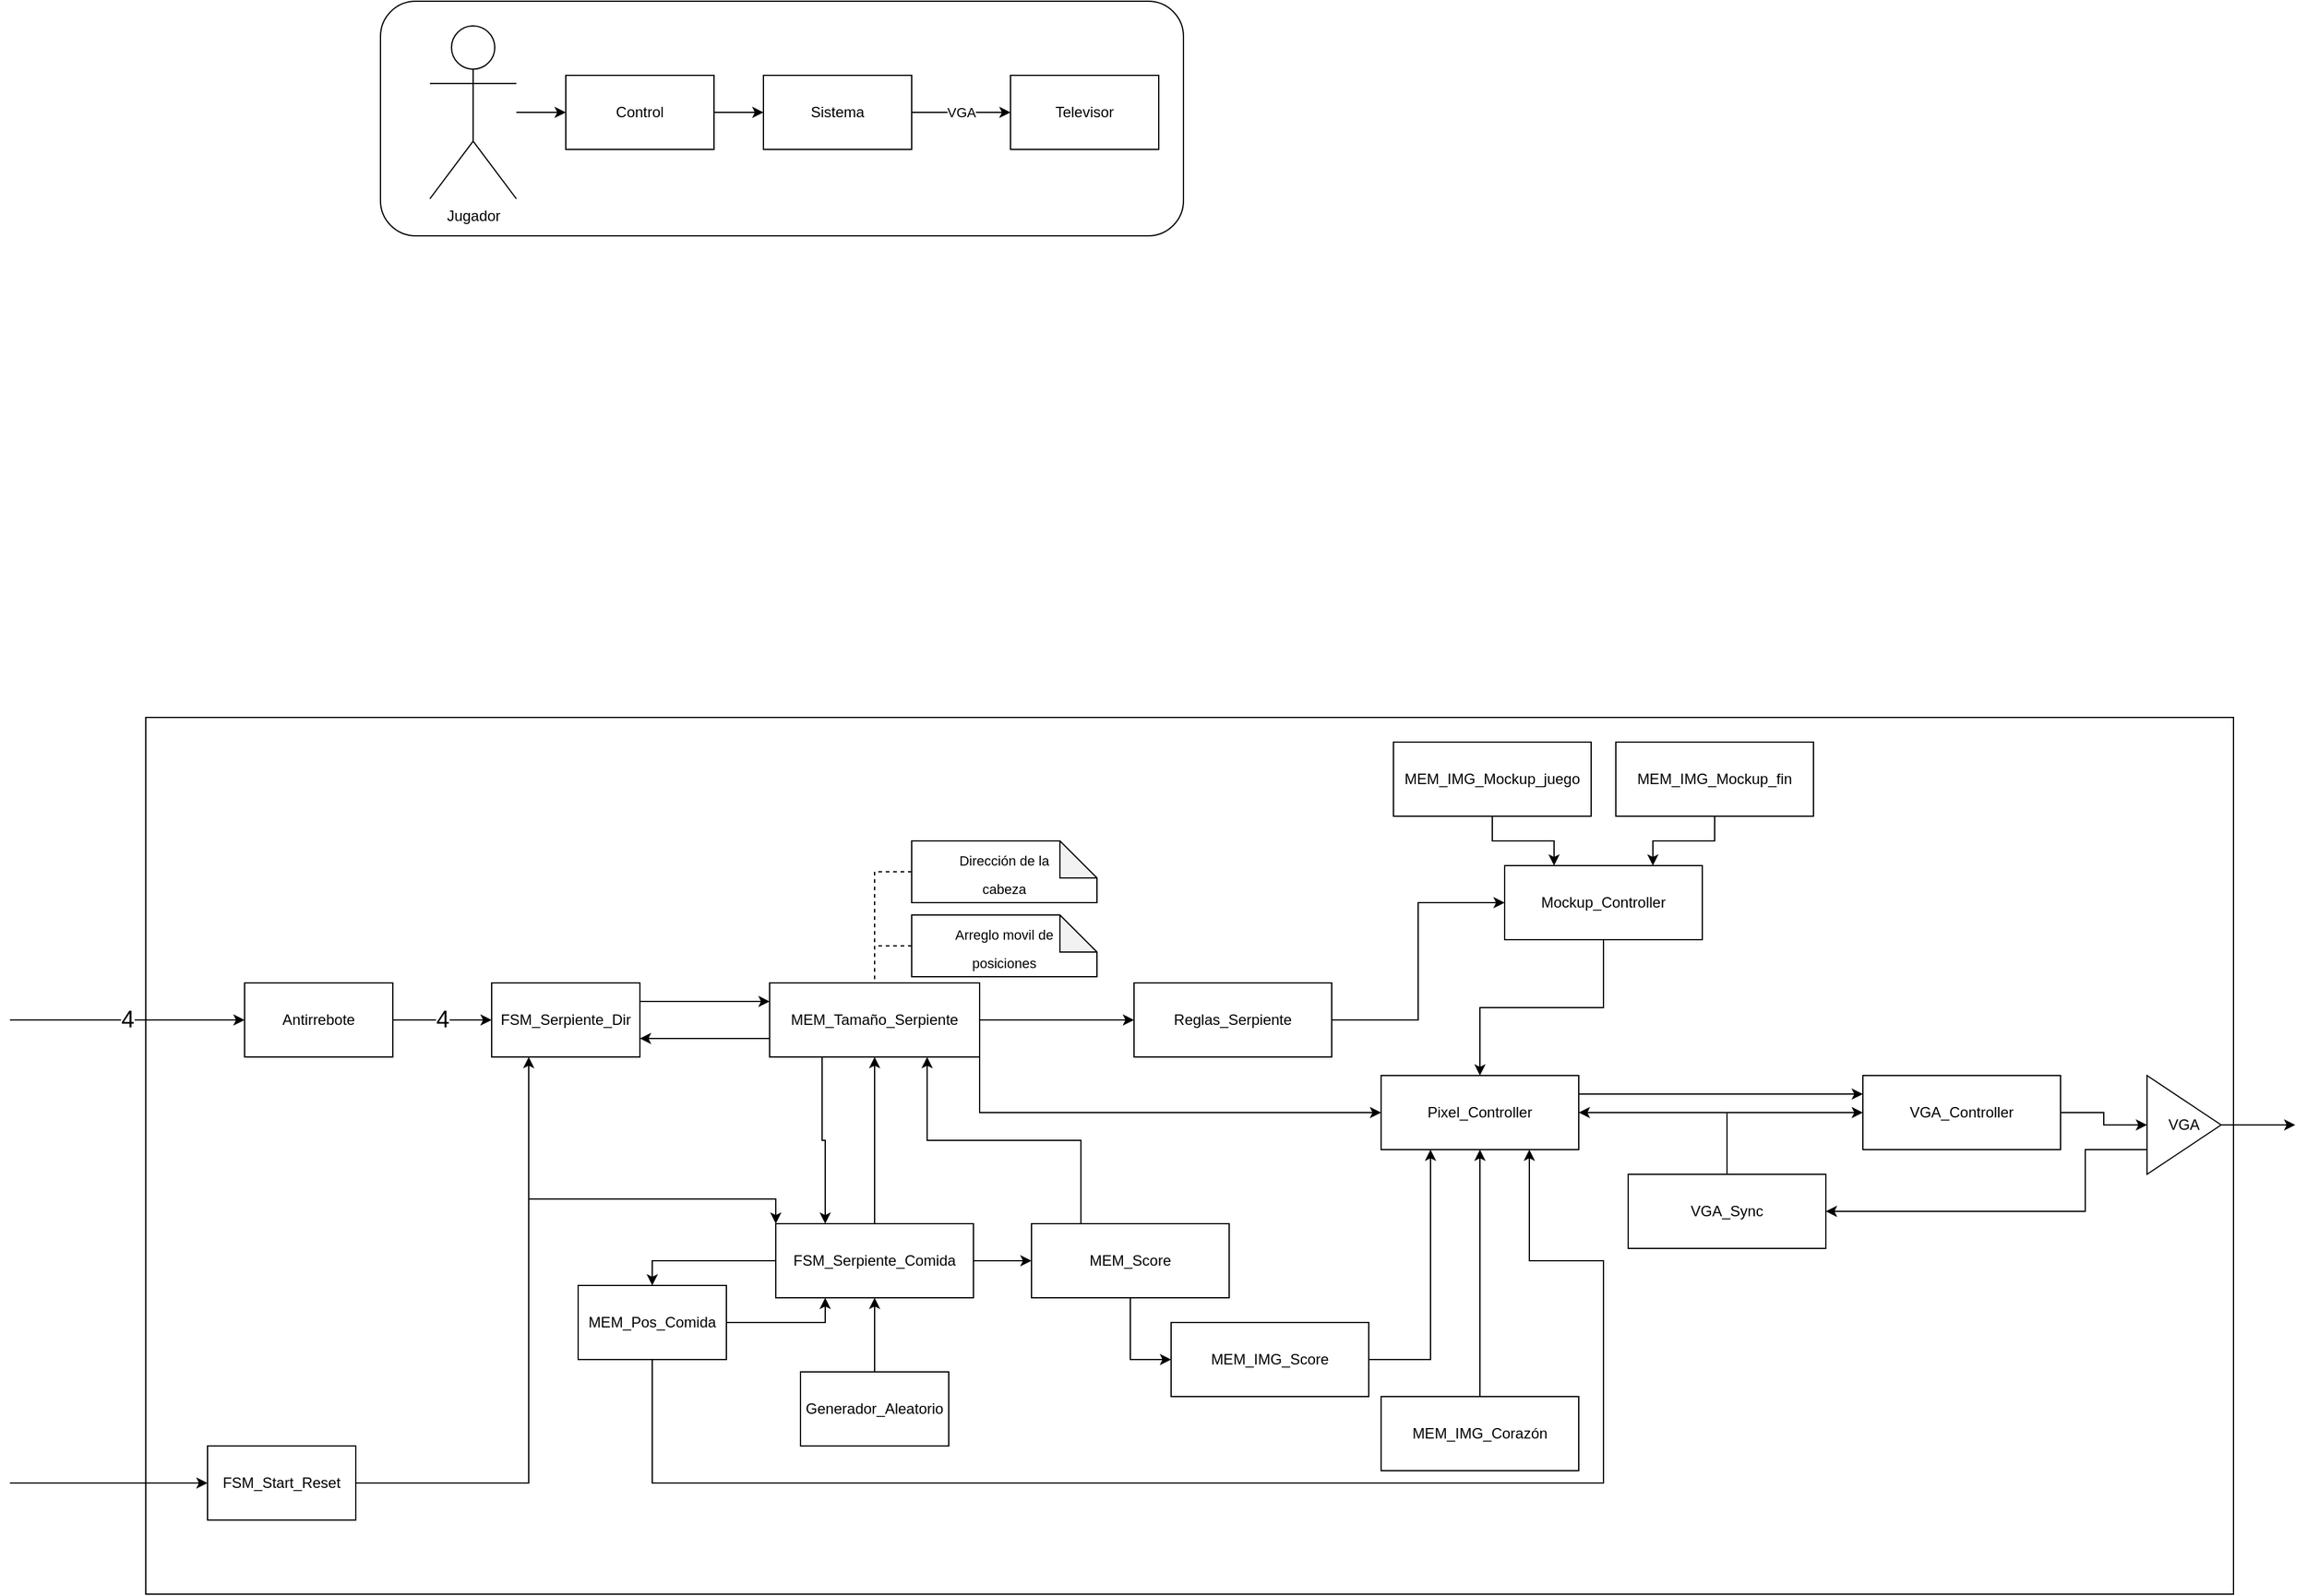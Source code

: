 <mxfile version="14.5.3" type="device"><diagram id="xiMZgCBk--rFiv_K1AvF" name="Page-1"><mxGraphModel dx="3290" dy="2538" grid="1" gridSize="10" guides="1" tooltips="1" connect="1" arrows="1" fold="1" page="1" pageScale="1" pageWidth="827" pageHeight="1169" math="0" shadow="0"><root><mxCell id="0"/><mxCell id="1" parent="0"/><mxCell id="QFl5zufX31KFc1rjCUSg-80" value="" style="rounded=0;whiteSpace=wrap;html=1;fontSize=19;" vertex="1" parent="1"><mxGeometry x="-50" y="340" width="1690" height="710" as="geometry"/></mxCell><mxCell id="QFl5zufX31KFc1rjCUSg-8" value="" style="rounded=1;whiteSpace=wrap;html=1;" vertex="1" parent="1"><mxGeometry x="140" y="-240" width="650" height="190" as="geometry"/></mxCell><mxCell id="QFl5zufX31KFc1rjCUSg-6" value="" style="edgeStyle=orthogonalEdgeStyle;rounded=0;orthogonalLoop=1;jettySize=auto;html=1;" edge="1" parent="1" source="QFl5zufX31KFc1rjCUSg-1" target="QFl5zufX31KFc1rjCUSg-3"><mxGeometry relative="1" as="geometry"/></mxCell><mxCell id="QFl5zufX31KFc1rjCUSg-1" value="Control" style="rounded=0;whiteSpace=wrap;html=1;" vertex="1" parent="1"><mxGeometry x="290" y="-180" width="120" height="60" as="geometry"/></mxCell><mxCell id="QFl5zufX31KFc1rjCUSg-7" value="" style="edgeStyle=orthogonalEdgeStyle;rounded=0;orthogonalLoop=1;jettySize=auto;html=1;" edge="1" parent="1" source="QFl5zufX31KFc1rjCUSg-2" target="QFl5zufX31KFc1rjCUSg-1"><mxGeometry relative="1" as="geometry"/></mxCell><mxCell id="QFl5zufX31KFc1rjCUSg-2" value="Jugador" style="shape=umlActor;verticalLabelPosition=bottom;verticalAlign=top;html=1;outlineConnect=0;" vertex="1" parent="1"><mxGeometry x="180" y="-220" width="70" height="140" as="geometry"/></mxCell><mxCell id="QFl5zufX31KFc1rjCUSg-5" value="VGA" style="edgeStyle=orthogonalEdgeStyle;rounded=0;orthogonalLoop=1;jettySize=auto;html=1;entryX=0;entryY=0.5;entryDx=0;entryDy=0;" edge="1" parent="1" source="QFl5zufX31KFc1rjCUSg-3" target="QFl5zufX31KFc1rjCUSg-4"><mxGeometry relative="1" as="geometry"/></mxCell><mxCell id="QFl5zufX31KFc1rjCUSg-3" value="Sistema" style="rounded=0;whiteSpace=wrap;html=1;" vertex="1" parent="1"><mxGeometry x="450" y="-180" width="120" height="60" as="geometry"/></mxCell><mxCell id="QFl5zufX31KFc1rjCUSg-4" value="Televisor" style="rounded=0;whiteSpace=wrap;html=1;" vertex="1" parent="1"><mxGeometry x="650" y="-180" width="120" height="60" as="geometry"/></mxCell><mxCell id="QFl5zufX31KFc1rjCUSg-13" value="4" style="edgeStyle=orthogonalEdgeStyle;rounded=0;orthogonalLoop=1;jettySize=auto;html=1;fontSize=19;" edge="1" parent="1" source="QFl5zufX31KFc1rjCUSg-10" target="QFl5zufX31KFc1rjCUSg-12"><mxGeometry relative="1" as="geometry"/></mxCell><mxCell id="QFl5zufX31KFc1rjCUSg-10" value="Antirrebote" style="rounded=0;whiteSpace=wrap;html=1;" vertex="1" parent="1"><mxGeometry x="30" y="555" width="120" height="60" as="geometry"/></mxCell><mxCell id="QFl5zufX31KFc1rjCUSg-11" value="4" style="endArrow=classic;html=1;entryX=0;entryY=0.5;entryDx=0;entryDy=0;fontSize=19;" edge="1" parent="1" target="QFl5zufX31KFc1rjCUSg-10"><mxGeometry width="50" height="50" relative="1" as="geometry"><mxPoint x="-160" y="585" as="sourcePoint"/><mxPoint x="-20" y="580" as="targetPoint"/></mxGeometry></mxCell><mxCell id="QFl5zufX31KFc1rjCUSg-15" value="" style="edgeStyle=orthogonalEdgeStyle;rounded=0;orthogonalLoop=1;jettySize=auto;html=1;fontSize=19;entryX=0;entryY=0.25;entryDx=0;entryDy=0;exitX=1;exitY=0.25;exitDx=0;exitDy=0;" edge="1" parent="1" source="QFl5zufX31KFc1rjCUSg-12" target="QFl5zufX31KFc1rjCUSg-31"><mxGeometry relative="1" as="geometry"/></mxCell><mxCell id="QFl5zufX31KFc1rjCUSg-12" value="FSM_Serpiente_Dir" style="rounded=0;whiteSpace=wrap;html=1;" vertex="1" parent="1"><mxGeometry x="230" y="555" width="120" height="60" as="geometry"/></mxCell><mxCell id="QFl5zufX31KFc1rjCUSg-27" style="edgeStyle=orthogonalEdgeStyle;rounded=0;orthogonalLoop=1;jettySize=auto;html=1;exitX=0;exitY=0.75;exitDx=0;exitDy=0;entryX=1;entryY=0.75;entryDx=0;entryDy=0;fontSize=19;" edge="1" parent="1" source="QFl5zufX31KFc1rjCUSg-31" target="QFl5zufX31KFc1rjCUSg-12"><mxGeometry relative="1" as="geometry"/></mxCell><mxCell id="QFl5zufX31KFc1rjCUSg-25" style="edgeStyle=orthogonalEdgeStyle;rounded=0;orthogonalLoop=1;jettySize=auto;html=1;entryX=0.5;entryY=1;entryDx=0;entryDy=0;fontSize=19;" edge="1" parent="1" source="QFl5zufX31KFc1rjCUSg-17" target="QFl5zufX31KFc1rjCUSg-20"><mxGeometry relative="1" as="geometry"/></mxCell><mxCell id="QFl5zufX31KFc1rjCUSg-17" value="Generador_Aleatorio" style="rounded=0;whiteSpace=wrap;html=1;" vertex="1" parent="1"><mxGeometry x="480" y="870" width="120" height="60" as="geometry"/></mxCell><mxCell id="QFl5zufX31KFc1rjCUSg-22" style="edgeStyle=orthogonalEdgeStyle;rounded=0;orthogonalLoop=1;jettySize=auto;html=1;exitX=1;exitY=0.5;exitDx=0;exitDy=0;entryX=0.25;entryY=1;entryDx=0;entryDy=0;fontSize=19;" edge="1" parent="1" source="QFl5zufX31KFc1rjCUSg-18" target="QFl5zufX31KFc1rjCUSg-20"><mxGeometry relative="1" as="geometry"/></mxCell><mxCell id="QFl5zufX31KFc1rjCUSg-58" style="edgeStyle=orthogonalEdgeStyle;rounded=0;orthogonalLoop=1;jettySize=auto;html=1;exitX=0.5;exitY=1;exitDx=0;exitDy=0;startArrow=none;startFill=0;endArrow=classic;endFill=1;fontSize=19;entryX=0.75;entryY=1;entryDx=0;entryDy=0;" edge="1" parent="1" source="QFl5zufX31KFc1rjCUSg-18" target="QFl5zufX31KFc1rjCUSg-56"><mxGeometry relative="1" as="geometry"><mxPoint x="810" y="1090" as="targetPoint"/><Array as="points"><mxPoint x="360" y="960"/><mxPoint x="1130" y="960"/><mxPoint x="1130" y="780"/><mxPoint x="1070" y="780"/></Array></mxGeometry></mxCell><mxCell id="QFl5zufX31KFc1rjCUSg-18" value="MEM_Pos_Comida" style="rounded=0;whiteSpace=wrap;html=1;" vertex="1" parent="1"><mxGeometry x="300" y="800" width="120" height="60" as="geometry"/></mxCell><mxCell id="QFl5zufX31KFc1rjCUSg-26" style="edgeStyle=orthogonalEdgeStyle;rounded=0;orthogonalLoop=1;jettySize=auto;html=1;exitX=0;exitY=0.5;exitDx=0;exitDy=0;entryX=0.5;entryY=0;entryDx=0;entryDy=0;fontSize=19;" edge="1" parent="1" source="QFl5zufX31KFc1rjCUSg-20" target="QFl5zufX31KFc1rjCUSg-18"><mxGeometry relative="1" as="geometry"/></mxCell><mxCell id="QFl5zufX31KFc1rjCUSg-32" style="edgeStyle=orthogonalEdgeStyle;rounded=0;orthogonalLoop=1;jettySize=auto;html=1;exitX=0.5;exitY=0;exitDx=0;exitDy=0;endArrow=classic;endFill=1;fontSize=19;" edge="1" parent="1" source="QFl5zufX31KFc1rjCUSg-20" target="QFl5zufX31KFc1rjCUSg-31"><mxGeometry relative="1" as="geometry"/></mxCell><mxCell id="QFl5zufX31KFc1rjCUSg-44" value="" style="edgeStyle=orthogonalEdgeStyle;rounded=0;orthogonalLoop=1;jettySize=auto;html=1;startArrow=none;startFill=0;endArrow=classic;endFill=1;fontSize=19;" edge="1" parent="1" source="QFl5zufX31KFc1rjCUSg-20" target="QFl5zufX31KFc1rjCUSg-43"><mxGeometry relative="1" as="geometry"/></mxCell><mxCell id="QFl5zufX31KFc1rjCUSg-20" value="FSM_Serpiente_Comida" style="rounded=0;whiteSpace=wrap;html=1;" vertex="1" parent="1"><mxGeometry x="460" y="750" width="160" height="60" as="geometry"/></mxCell><mxCell id="QFl5zufX31KFc1rjCUSg-35" style="edgeStyle=orthogonalEdgeStyle;rounded=0;orthogonalLoop=1;jettySize=auto;html=1;exitX=0.25;exitY=1;exitDx=0;exitDy=0;entryX=0.25;entryY=0;entryDx=0;entryDy=0;startArrow=none;startFill=0;endArrow=classic;endFill=1;fontSize=19;" edge="1" parent="1" source="QFl5zufX31KFc1rjCUSg-31" target="QFl5zufX31KFc1rjCUSg-20"><mxGeometry relative="1" as="geometry"/></mxCell><mxCell id="QFl5zufX31KFc1rjCUSg-39" style="edgeStyle=orthogonalEdgeStyle;rounded=0;orthogonalLoop=1;jettySize=auto;html=1;exitX=1;exitY=0.5;exitDx=0;exitDy=0;entryX=0;entryY=0.5;entryDx=0;entryDy=0;startArrow=none;startFill=0;endArrow=classic;endFill=1;fontSize=19;" edge="1" parent="1" source="QFl5zufX31KFc1rjCUSg-31" target="QFl5zufX31KFc1rjCUSg-38"><mxGeometry relative="1" as="geometry"/></mxCell><mxCell id="QFl5zufX31KFc1rjCUSg-57" style="edgeStyle=orthogonalEdgeStyle;rounded=0;orthogonalLoop=1;jettySize=auto;html=1;exitX=1;exitY=0.75;exitDx=0;exitDy=0;entryX=0;entryY=0.5;entryDx=0;entryDy=0;startArrow=none;startFill=0;endArrow=classic;endFill=1;fontSize=19;" edge="1" parent="1" source="QFl5zufX31KFc1rjCUSg-31" target="QFl5zufX31KFc1rjCUSg-56"><mxGeometry relative="1" as="geometry"><Array as="points"><mxPoint x="625" y="660"/></Array></mxGeometry></mxCell><mxCell id="QFl5zufX31KFc1rjCUSg-31" value="MEM_Tamaño_Serpiente" style="rounded=0;whiteSpace=wrap;html=1;" vertex="1" parent="1"><mxGeometry x="455" y="555" width="170" height="60" as="geometry"/></mxCell><mxCell id="QFl5zufX31KFc1rjCUSg-34" style="edgeStyle=orthogonalEdgeStyle;rounded=0;orthogonalLoop=1;jettySize=auto;html=1;exitX=0;exitY=0.5;exitDx=0;exitDy=0;exitPerimeter=0;entryX=0.5;entryY=0;entryDx=0;entryDy=0;startArrow=none;startFill=0;endArrow=none;endFill=0;fontSize=19;dashed=1;" edge="1" parent="1" source="QFl5zufX31KFc1rjCUSg-36" target="QFl5zufX31KFc1rjCUSg-31"><mxGeometry relative="1" as="geometry"/></mxCell><mxCell id="QFl5zufX31KFc1rjCUSg-33" value="&lt;div&gt;&lt;font style=&quot;font-size: 11px&quot;&gt;Arreglo movil de &lt;br&gt;&lt;/font&gt;&lt;/div&gt;&lt;div&gt;&lt;font style=&quot;font-size: 11px&quot;&gt;posiciones&lt;/font&gt;&lt;/div&gt;" style="shape=note;whiteSpace=wrap;html=1;backgroundOutline=1;darkOpacity=0.05;fontSize=19;" vertex="1" parent="1"><mxGeometry x="570" y="500" width="150" height="50" as="geometry"/></mxCell><mxCell id="QFl5zufX31KFc1rjCUSg-36" value="&lt;div&gt;&lt;font style=&quot;font-size: 11px&quot;&gt;Dirección de la &lt;br&gt;&lt;/font&gt;&lt;/div&gt;&lt;div&gt;&lt;font style=&quot;font-size: 11px&quot;&gt;cabeza&lt;br&gt;&lt;/font&gt;&lt;/div&gt;" style="shape=note;whiteSpace=wrap;html=1;backgroundOutline=1;darkOpacity=0.05;fontSize=19;" vertex="1" parent="1"><mxGeometry x="570" y="440" width="150" height="50" as="geometry"/></mxCell><mxCell id="QFl5zufX31KFc1rjCUSg-37" style="edgeStyle=orthogonalEdgeStyle;rounded=0;orthogonalLoop=1;jettySize=auto;html=1;exitX=0;exitY=0.5;exitDx=0;exitDy=0;exitPerimeter=0;entryX=0.5;entryY=0;entryDx=0;entryDy=0;startArrow=none;startFill=0;endArrow=none;endFill=0;fontSize=19;dashed=1;" edge="1" parent="1" source="QFl5zufX31KFc1rjCUSg-33" target="QFl5zufX31KFc1rjCUSg-31"><mxGeometry relative="1" as="geometry"><mxPoint x="580" y="475" as="sourcePoint"/><mxPoint x="550" y="565" as="targetPoint"/></mxGeometry></mxCell><mxCell id="QFl5zufX31KFc1rjCUSg-41" value="" style="edgeStyle=orthogonalEdgeStyle;rounded=0;orthogonalLoop=1;jettySize=auto;html=1;startArrow=none;startFill=0;endArrow=classic;endFill=1;fontSize=19;entryX=0;entryY=0.5;entryDx=0;entryDy=0;" edge="1" parent="1" source="QFl5zufX31KFc1rjCUSg-38" target="QFl5zufX31KFc1rjCUSg-69"><mxGeometry relative="1" as="geometry"><mxPoint x="990" y="585" as="targetPoint"/></mxGeometry></mxCell><mxCell id="QFl5zufX31KFc1rjCUSg-38" value="Reglas_Serpiente" style="rounded=0;whiteSpace=wrap;html=1;" vertex="1" parent="1"><mxGeometry x="750" y="555" width="160" height="60" as="geometry"/></mxCell><mxCell id="QFl5zufX31KFc1rjCUSg-45" style="edgeStyle=orthogonalEdgeStyle;rounded=0;orthogonalLoop=1;jettySize=auto;html=1;exitX=0.25;exitY=0;exitDx=0;exitDy=0;entryX=0.75;entryY=1;entryDx=0;entryDy=0;startArrow=none;startFill=0;endArrow=classic;endFill=1;fontSize=19;" edge="1" parent="1" source="QFl5zufX31KFc1rjCUSg-43" target="QFl5zufX31KFc1rjCUSg-31"><mxGeometry relative="1" as="geometry"/></mxCell><mxCell id="QFl5zufX31KFc1rjCUSg-47" value="" style="edgeStyle=orthogonalEdgeStyle;rounded=0;orthogonalLoop=1;jettySize=auto;html=1;startArrow=none;startFill=0;endArrow=classic;endFill=1;fontSize=19;entryX=0;entryY=0.5;entryDx=0;entryDy=0;" edge="1" parent="1" source="QFl5zufX31KFc1rjCUSg-43" target="QFl5zufX31KFc1rjCUSg-65"><mxGeometry relative="1" as="geometry"><mxPoint x="940" y="780" as="targetPoint"/></mxGeometry></mxCell><mxCell id="QFl5zufX31KFc1rjCUSg-43" value="MEM_Score" style="rounded=0;whiteSpace=wrap;html=1;" vertex="1" parent="1"><mxGeometry x="667" y="750" width="160" height="60" as="geometry"/></mxCell><mxCell id="QFl5zufX31KFc1rjCUSg-52" value="" style="edgeStyle=orthogonalEdgeStyle;rounded=0;orthogonalLoop=1;jettySize=auto;html=1;startArrow=none;startFill=0;endArrow=classic;endFill=1;fontSize=19;" edge="1" parent="1" source="QFl5zufX31KFc1rjCUSg-48" target="QFl5zufX31KFc1rjCUSg-51"><mxGeometry relative="1" as="geometry"/></mxCell><mxCell id="QFl5zufX31KFc1rjCUSg-48" value="VGA_Controller" style="rounded=0;whiteSpace=wrap;html=1;" vertex="1" parent="1"><mxGeometry x="1340" y="630" width="160" height="60" as="geometry"/></mxCell><mxCell id="QFl5zufX31KFc1rjCUSg-54" style="edgeStyle=orthogonalEdgeStyle;rounded=0;orthogonalLoop=1;jettySize=auto;html=1;exitX=0;exitY=0.75;exitDx=0;exitDy=0;startArrow=none;startFill=0;endArrow=classic;endFill=1;fontSize=19;" edge="1" parent="1" source="QFl5zufX31KFc1rjCUSg-51" target="QFl5zufX31KFc1rjCUSg-53"><mxGeometry relative="1" as="geometry"><Array as="points"><mxPoint x="1520" y="690"/><mxPoint x="1520" y="740"/></Array></mxGeometry></mxCell><mxCell id="QFl5zufX31KFc1rjCUSg-82" value="" style="edgeStyle=orthogonalEdgeStyle;rounded=0;orthogonalLoop=1;jettySize=auto;html=1;startArrow=none;startFill=0;endArrow=classic;endFill=1;fontSize=19;" edge="1" parent="1" source="QFl5zufX31KFc1rjCUSg-51"><mxGeometry relative="1" as="geometry"><mxPoint x="1690" y="670" as="targetPoint"/></mxGeometry></mxCell><mxCell id="QFl5zufX31KFc1rjCUSg-51" value="VGA" style="triangle;whiteSpace=wrap;html=1;rounded=0;" vertex="1" parent="1"><mxGeometry x="1570" y="630" width="60" height="80" as="geometry"/></mxCell><mxCell id="QFl5zufX31KFc1rjCUSg-55" style="edgeStyle=orthogonalEdgeStyle;rounded=0;orthogonalLoop=1;jettySize=auto;html=1;exitX=0.5;exitY=0;exitDx=0;exitDy=0;entryX=0;entryY=0.5;entryDx=0;entryDy=0;startArrow=none;startFill=0;endArrow=classic;endFill=1;fontSize=19;" edge="1" parent="1" source="QFl5zufX31KFc1rjCUSg-53" target="QFl5zufX31KFc1rjCUSg-48"><mxGeometry relative="1" as="geometry"/></mxCell><mxCell id="QFl5zufX31KFc1rjCUSg-60" style="edgeStyle=orthogonalEdgeStyle;rounded=0;orthogonalLoop=1;jettySize=auto;html=1;exitX=0.5;exitY=0;exitDx=0;exitDy=0;entryX=1;entryY=0.5;entryDx=0;entryDy=0;startArrow=none;startFill=0;endArrow=classic;endFill=1;fontSize=19;" edge="1" parent="1" source="QFl5zufX31KFc1rjCUSg-53" target="QFl5zufX31KFc1rjCUSg-56"><mxGeometry relative="1" as="geometry"/></mxCell><mxCell id="QFl5zufX31KFc1rjCUSg-53" value="VGA_Sync" style="rounded=0;whiteSpace=wrap;html=1;" vertex="1" parent="1"><mxGeometry x="1150" y="710" width="160" height="60" as="geometry"/></mxCell><mxCell id="QFl5zufX31KFc1rjCUSg-61" style="edgeStyle=orthogonalEdgeStyle;rounded=0;orthogonalLoop=1;jettySize=auto;html=1;exitX=1;exitY=0.25;exitDx=0;exitDy=0;entryX=0;entryY=0.25;entryDx=0;entryDy=0;startArrow=none;startFill=0;endArrow=classic;endFill=1;fontSize=19;" edge="1" parent="1" source="QFl5zufX31KFc1rjCUSg-56" target="QFl5zufX31KFc1rjCUSg-48"><mxGeometry relative="1" as="geometry"><Array as="points"><mxPoint x="1310" y="645"/></Array></mxGeometry></mxCell><mxCell id="QFl5zufX31KFc1rjCUSg-56" value="Pixel_Controller" style="rounded=0;whiteSpace=wrap;html=1;" vertex="1" parent="1"><mxGeometry x="950" y="630" width="160" height="60" as="geometry"/></mxCell><mxCell id="QFl5zufX31KFc1rjCUSg-64" style="edgeStyle=orthogonalEdgeStyle;rounded=0;orthogonalLoop=1;jettySize=auto;html=1;exitX=0.5;exitY=0;exitDx=0;exitDy=0;entryX=0.5;entryY=1;entryDx=0;entryDy=0;startArrow=none;startFill=0;endArrow=classic;endFill=1;fontSize=19;" edge="1" parent="1" source="QFl5zufX31KFc1rjCUSg-63" target="QFl5zufX31KFc1rjCUSg-56"><mxGeometry relative="1" as="geometry"><Array as="points"><mxPoint x="1030" y="900"/></Array></mxGeometry></mxCell><mxCell id="QFl5zufX31KFc1rjCUSg-63" value="&lt;div&gt;MEM_IMG_Corazón&lt;/div&gt;" style="rounded=0;whiteSpace=wrap;html=1;" vertex="1" parent="1"><mxGeometry x="950" y="890" width="160" height="60" as="geometry"/></mxCell><mxCell id="QFl5zufX31KFc1rjCUSg-66" style="edgeStyle=orthogonalEdgeStyle;rounded=0;orthogonalLoop=1;jettySize=auto;html=1;exitX=1;exitY=0.5;exitDx=0;exitDy=0;entryX=0.25;entryY=1;entryDx=0;entryDy=0;startArrow=none;startFill=0;endArrow=classic;endFill=1;fontSize=19;" edge="1" parent="1" source="QFl5zufX31KFc1rjCUSg-65" target="QFl5zufX31KFc1rjCUSg-56"><mxGeometry relative="1" as="geometry"><Array as="points"><mxPoint x="990" y="860"/></Array></mxGeometry></mxCell><mxCell id="QFl5zufX31KFc1rjCUSg-65" value="&lt;div&gt;MEM_IMG_Score&lt;/div&gt;" style="rounded=0;whiteSpace=wrap;html=1;" vertex="1" parent="1"><mxGeometry x="780" y="830" width="160" height="60" as="geometry"/></mxCell><mxCell id="QFl5zufX31KFc1rjCUSg-70" style="edgeStyle=orthogonalEdgeStyle;rounded=0;orthogonalLoop=1;jettySize=auto;html=1;exitX=0.5;exitY=1;exitDx=0;exitDy=0;entryX=0.25;entryY=0;entryDx=0;entryDy=0;startArrow=none;startFill=0;endArrow=classic;endFill=1;fontSize=19;" edge="1" parent="1" source="QFl5zufX31KFc1rjCUSg-67" target="QFl5zufX31KFc1rjCUSg-69"><mxGeometry relative="1" as="geometry"/></mxCell><mxCell id="QFl5zufX31KFc1rjCUSg-67" value="&lt;div&gt;MEM_IMG_Mockup_juego&lt;/div&gt;" style="rounded=0;whiteSpace=wrap;html=1;" vertex="1" parent="1"><mxGeometry x="960" y="360" width="160" height="60" as="geometry"/></mxCell><mxCell id="QFl5zufX31KFc1rjCUSg-71" style="edgeStyle=orthogonalEdgeStyle;rounded=0;orthogonalLoop=1;jettySize=auto;html=1;exitX=0.5;exitY=1;exitDx=0;exitDy=0;entryX=0.75;entryY=0;entryDx=0;entryDy=0;startArrow=none;startFill=0;endArrow=classic;endFill=1;fontSize=19;" edge="1" parent="1" source="QFl5zufX31KFc1rjCUSg-68" target="QFl5zufX31KFc1rjCUSg-69"><mxGeometry relative="1" as="geometry"/></mxCell><mxCell id="QFl5zufX31KFc1rjCUSg-68" value="&lt;div&gt;MEM_IMG_Mockup_fin&lt;/div&gt;" style="rounded=0;whiteSpace=wrap;html=1;" vertex="1" parent="1"><mxGeometry x="1140" y="360" width="160" height="60" as="geometry"/></mxCell><mxCell id="QFl5zufX31KFc1rjCUSg-72" style="edgeStyle=orthogonalEdgeStyle;rounded=0;orthogonalLoop=1;jettySize=auto;html=1;exitX=0.5;exitY=1;exitDx=0;exitDy=0;entryX=0.5;entryY=0;entryDx=0;entryDy=0;startArrow=none;startFill=0;endArrow=classic;endFill=1;fontSize=19;" edge="1" parent="1" source="QFl5zufX31KFc1rjCUSg-69" target="QFl5zufX31KFc1rjCUSg-56"><mxGeometry relative="1" as="geometry"/></mxCell><mxCell id="QFl5zufX31KFc1rjCUSg-69" value="Mockup_Controller" style="rounded=0;whiteSpace=wrap;html=1;" vertex="1" parent="1"><mxGeometry x="1050" y="460" width="160" height="60" as="geometry"/></mxCell><mxCell id="QFl5zufX31KFc1rjCUSg-74" value="" style="endArrow=classic;html=1;fontSize=19;entryX=0;entryY=0.5;entryDx=0;entryDy=0;" edge="1" parent="1"><mxGeometry width="50" height="50" relative="1" as="geometry"><mxPoint x="-160" y="960" as="sourcePoint"/><mxPoint y="960" as="targetPoint"/></mxGeometry></mxCell><mxCell id="QFl5zufX31KFc1rjCUSg-77" style="edgeStyle=orthogonalEdgeStyle;rounded=0;orthogonalLoop=1;jettySize=auto;html=1;entryX=0.25;entryY=1;entryDx=0;entryDy=0;startArrow=none;startFill=0;endArrow=classic;endFill=1;fontSize=19;" edge="1" parent="1" source="QFl5zufX31KFc1rjCUSg-76" target="QFl5zufX31KFc1rjCUSg-12"><mxGeometry relative="1" as="geometry"/></mxCell><mxCell id="QFl5zufX31KFc1rjCUSg-78" style="edgeStyle=orthogonalEdgeStyle;rounded=0;orthogonalLoop=1;jettySize=auto;html=1;entryX=0;entryY=0;entryDx=0;entryDy=0;startArrow=none;startFill=0;endArrow=classic;endFill=1;fontSize=19;" edge="1" parent="1" source="QFl5zufX31KFc1rjCUSg-76" target="QFl5zufX31KFc1rjCUSg-20"><mxGeometry relative="1" as="geometry"><Array as="points"><mxPoint x="260" y="960"/><mxPoint x="260" y="730"/><mxPoint x="460" y="730"/></Array></mxGeometry></mxCell><mxCell id="QFl5zufX31KFc1rjCUSg-76" value="FSM_Start_Reset" style="rounded=0;whiteSpace=wrap;html=1;" vertex="1" parent="1"><mxGeometry y="930" width="120" height="60" as="geometry"/></mxCell></root></mxGraphModel></diagram></mxfile>